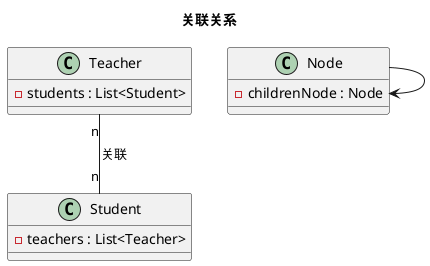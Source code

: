 @startuml
title 关联关系
class Teacher {
    - students : List<Student>
}

class Student {
    - teachers : List<Teacher>
}

Teacher "n" -down- "n" Student : 关联


class Node {
    - childrenNode : Node
}

Node --> Node

@enduml